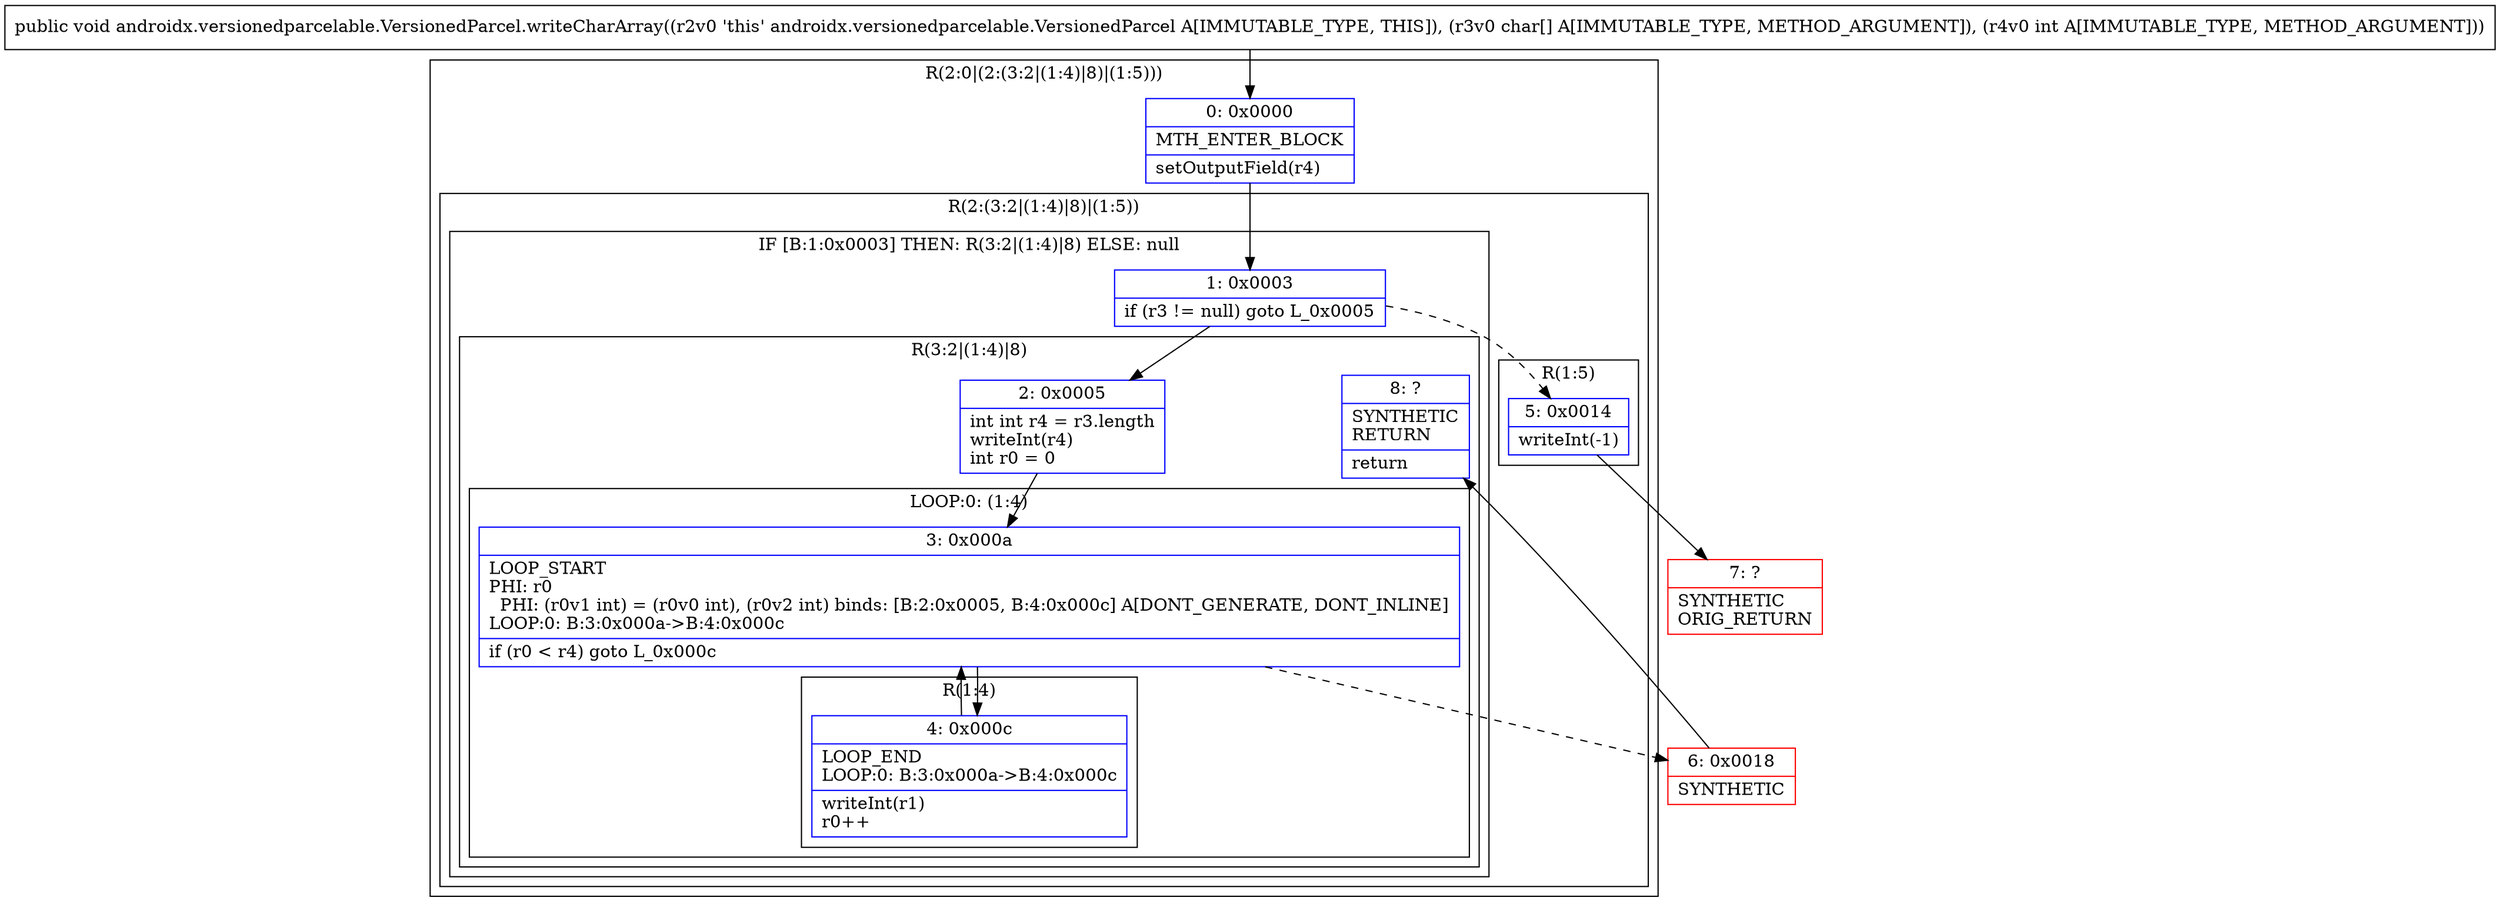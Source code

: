 digraph "CFG forandroidx.versionedparcelable.VersionedParcel.writeCharArray([CI)V" {
subgraph cluster_Region_207943351 {
label = "R(2:0|(2:(3:2|(1:4)|8)|(1:5)))";
node [shape=record,color=blue];
Node_0 [shape=record,label="{0\:\ 0x0000|MTH_ENTER_BLOCK\l|setOutputField(r4)\l}"];
subgraph cluster_Region_1941595761 {
label = "R(2:(3:2|(1:4)|8)|(1:5))";
node [shape=record,color=blue];
subgraph cluster_IfRegion_1884706539 {
label = "IF [B:1:0x0003] THEN: R(3:2|(1:4)|8) ELSE: null";
node [shape=record,color=blue];
Node_1 [shape=record,label="{1\:\ 0x0003|if (r3 != null) goto L_0x0005\l}"];
subgraph cluster_Region_1360454408 {
label = "R(3:2|(1:4)|8)";
node [shape=record,color=blue];
Node_2 [shape=record,label="{2\:\ 0x0005|int int r4 = r3.length\lwriteInt(r4)\lint r0 = 0\l}"];
subgraph cluster_LoopRegion_2014413888 {
label = "LOOP:0: (1:4)";
node [shape=record,color=blue];
Node_3 [shape=record,label="{3\:\ 0x000a|LOOP_START\lPHI: r0 \l  PHI: (r0v1 int) = (r0v0 int), (r0v2 int) binds: [B:2:0x0005, B:4:0x000c] A[DONT_GENERATE, DONT_INLINE]\lLOOP:0: B:3:0x000a\-\>B:4:0x000c\l|if (r0 \< r4) goto L_0x000c\l}"];
subgraph cluster_Region_310117389 {
label = "R(1:4)";
node [shape=record,color=blue];
Node_4 [shape=record,label="{4\:\ 0x000c|LOOP_END\lLOOP:0: B:3:0x000a\-\>B:4:0x000c\l|writeInt(r1)\lr0++\l}"];
}
}
Node_8 [shape=record,label="{8\:\ ?|SYNTHETIC\lRETURN\l|return\l}"];
}
}
subgraph cluster_Region_1399522491 {
label = "R(1:5)";
node [shape=record,color=blue];
Node_5 [shape=record,label="{5\:\ 0x0014|writeInt(\-1)\l}"];
}
}
}
Node_6 [shape=record,color=red,label="{6\:\ 0x0018|SYNTHETIC\l}"];
Node_7 [shape=record,color=red,label="{7\:\ ?|SYNTHETIC\lORIG_RETURN\l}"];
MethodNode[shape=record,label="{public void androidx.versionedparcelable.VersionedParcel.writeCharArray((r2v0 'this' androidx.versionedparcelable.VersionedParcel A[IMMUTABLE_TYPE, THIS]), (r3v0 char[] A[IMMUTABLE_TYPE, METHOD_ARGUMENT]), (r4v0 int A[IMMUTABLE_TYPE, METHOD_ARGUMENT])) }"];
MethodNode -> Node_0;
Node_0 -> Node_1;
Node_1 -> Node_2;
Node_1 -> Node_5[style=dashed];
Node_2 -> Node_3;
Node_3 -> Node_4;
Node_3 -> Node_6[style=dashed];
Node_4 -> Node_3;
Node_5 -> Node_7;
Node_6 -> Node_8;
}

